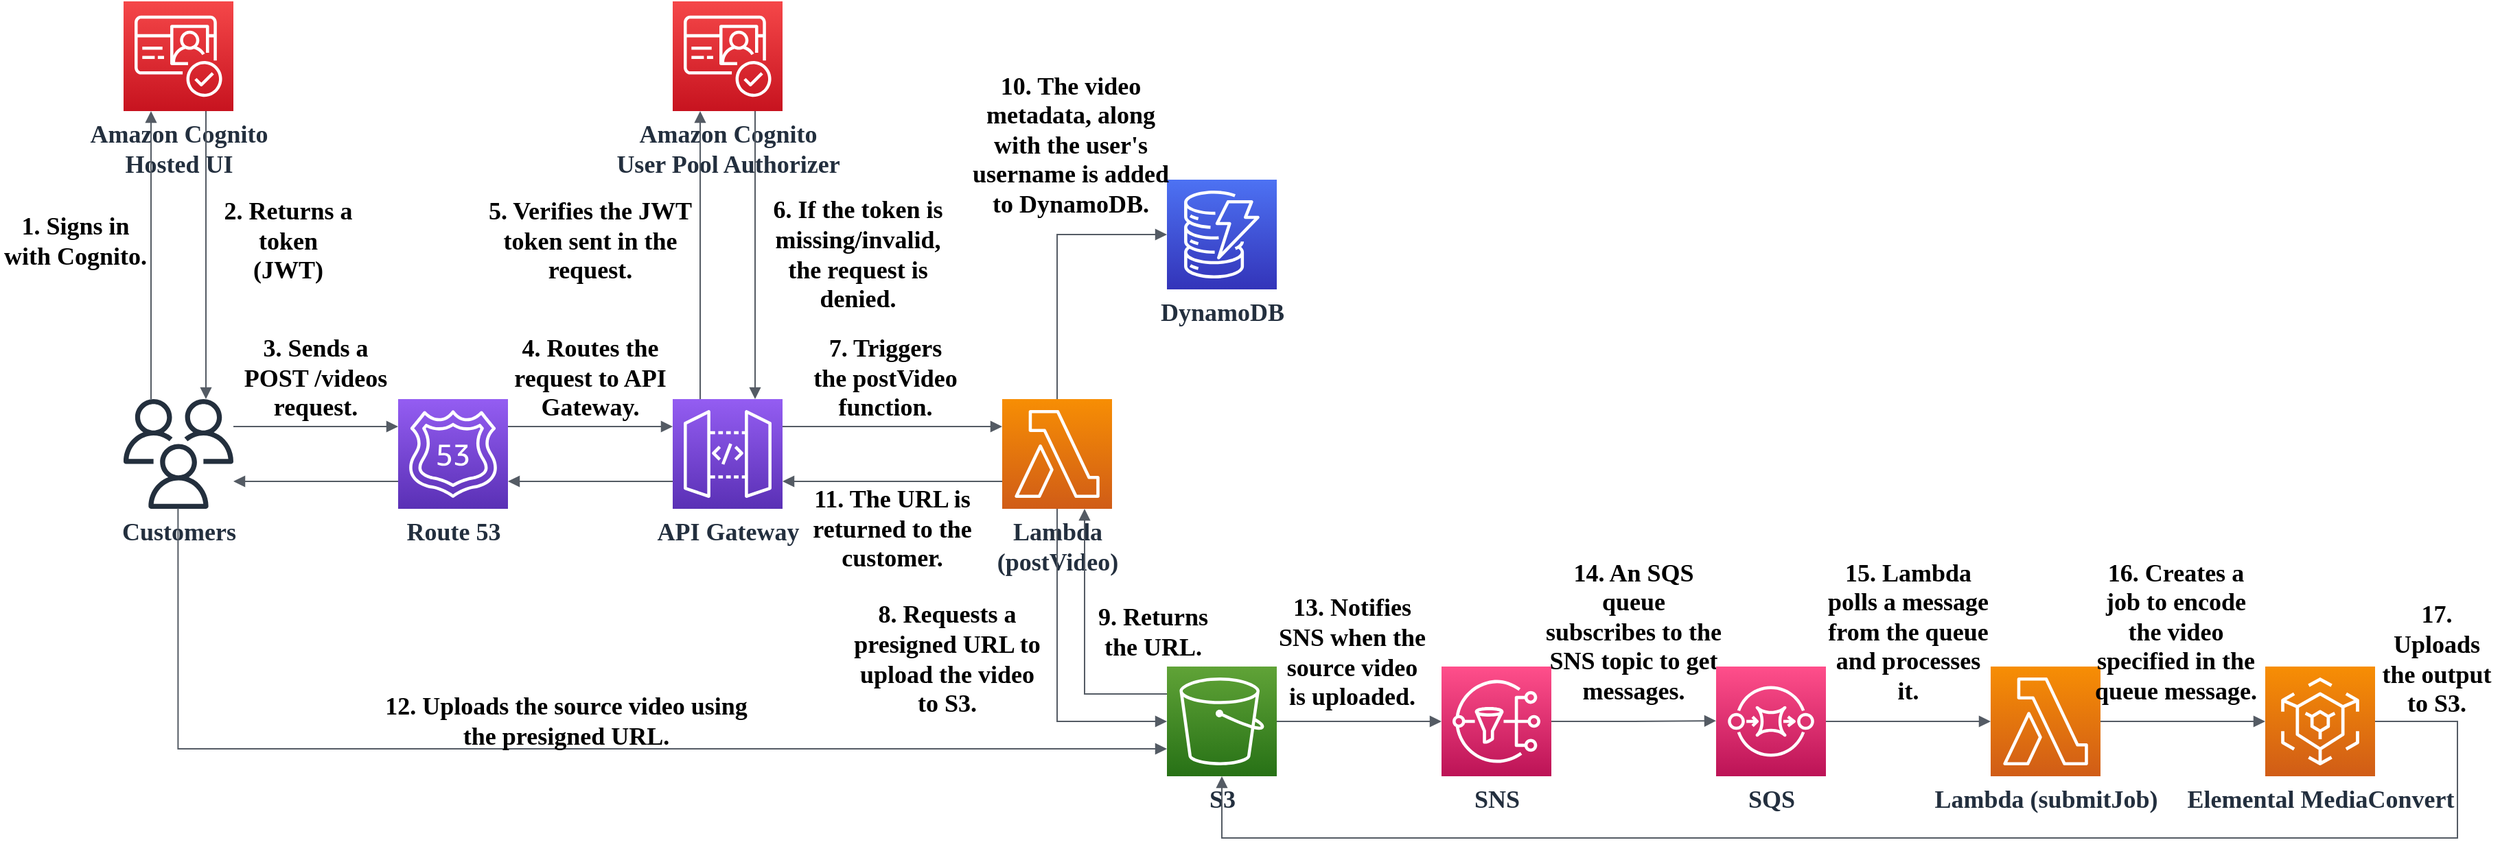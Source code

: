 <mxfile version="21.6.6" type="google">
  <diagram name="Page-1" id="Qzn1dw9HE1A1PYmnU8dQ">
    <mxGraphModel grid="1" page="1" gridSize="10" guides="1" tooltips="1" connect="1" arrows="1" fold="1" pageScale="1" pageWidth="850" pageHeight="1100" math="0" shadow="0">
      <root>
        <mxCell id="0" />
        <mxCell id="1" parent="0" />
        <mxCell id="IEjlk21TAKcfXeK77vQE-1" value="Customers" style="sketch=0;outlineConnect=0;fontColor=#232F3E;gradientColor=none;fillColor=#232F3D;strokeColor=none;dashed=0;verticalLabelPosition=bottom;verticalAlign=top;align=center;html=1;fontSize=18;fontStyle=1;aspect=fixed;pointerEvents=1;shape=mxgraph.aws4.users;points=[[0,0.25,0,0,0],[0,0.75,0,0,0],[0.25,0,0,0,0],[0.25,1,0,0,0],[0.75,0,0,0,0],[0.75,1,0,0,0],[1,0.25,0,0,0],[1,0.75,0,0,0]];fontFamily=calibri;" vertex="1" parent="1">
          <mxGeometry x="240" y="360" width="80" height="80" as="geometry" />
        </mxCell>
        <mxCell id="IEjlk21TAKcfXeK77vQE-2" value="Amazon Cognito&lt;br style=&quot;font-size: 18px;&quot;&gt;Hosted UI" style="sketch=0;points=[[0,0,0],[0.25,0,0],[0.5,0,0],[0.75,0,0],[1,0,0],[0,1,0],[0.25,1,0],[0.5,1,0],[0.75,1,0],[1,1,0],[0,0.25,0],[0,0.5,0],[0,0.75,0],[1,0.25,0],[1,0.5,0],[1,0.75,0]];outlineConnect=0;fontColor=#232F3E;gradientColor=#F54749;gradientDirection=north;fillColor=#C7131F;strokeColor=#ffffff;dashed=0;verticalLabelPosition=bottom;verticalAlign=top;align=center;html=1;fontSize=18;fontStyle=1;aspect=fixed;shape=mxgraph.aws4.resourceIcon;resIcon=mxgraph.aws4.cognito;fontFamily=calibri;" vertex="1" parent="1">
          <mxGeometry x="240" y="70" width="80" height="80" as="geometry" />
        </mxCell>
        <mxCell id="IEjlk21TAKcfXeK77vQE-3" value="Route 53" style="sketch=0;points=[[0,0,0],[0.25,0,0],[0.5,0,0],[0.75,0,0],[1,0,0],[0,1,0],[0.25,1,0],[0.5,1,0],[0.75,1,0],[1,1,0],[0,0.25,0],[0,0.5,0],[0,0.75,0],[1,0.25,0],[1,0.5,0],[1,0.75,0]];outlineConnect=0;fontColor=#232F3E;gradientColor=#945DF2;gradientDirection=north;fillColor=#5A30B5;strokeColor=#ffffff;dashed=0;verticalLabelPosition=bottom;verticalAlign=top;align=center;html=1;fontSize=18;fontStyle=1;aspect=fixed;shape=mxgraph.aws4.resourceIcon;resIcon=mxgraph.aws4.route_53;fontFamily=calibri;" vertex="1" parent="1">
          <mxGeometry x="440" y="360" width="80" height="80" as="geometry" />
        </mxCell>
        <mxCell id="IEjlk21TAKcfXeK77vQE-4" value="API Gateway" style="sketch=0;points=[[0,0,0],[0.25,0,0],[0.5,0,0],[0.75,0,0],[1,0,0],[0,1,0],[0.25,1,0],[0.5,1,0],[0.75,1,0],[1,1,0],[0,0.25,0],[0,0.5,0],[0,0.75,0],[1,0.25,0],[1,0.5,0],[1,0.75,0]];outlineConnect=0;fontColor=#232F3E;gradientColor=#945DF2;gradientDirection=north;fillColor=#5A30B5;strokeColor=#ffffff;dashed=0;verticalLabelPosition=bottom;verticalAlign=top;align=center;html=1;fontSize=18;fontStyle=1;aspect=fixed;shape=mxgraph.aws4.resourceIcon;resIcon=mxgraph.aws4.api_gateway;fontFamily=calibri;" vertex="1" parent="1">
          <mxGeometry x="640" y="360" width="80" height="80" as="geometry" />
        </mxCell>
        <mxCell id="IEjlk21TAKcfXeK77vQE-5" value="Lambda&lt;br&gt;(postVideo)" style="sketch=0;points=[[0,0,0],[0.25,0,0],[0.5,0,0],[0.75,0,0],[1,0,0],[0,1,0],[0.25,1,0],[0.5,1,0],[0.75,1,0],[1,1,0],[0,0.25,0],[0,0.5,0],[0,0.75,0],[1,0.25,0],[1,0.5,0],[1,0.75,0]];outlineConnect=0;fontColor=#232F3E;gradientColor=#F78E04;gradientDirection=north;fillColor=#D05C17;strokeColor=#ffffff;dashed=0;verticalLabelPosition=bottom;verticalAlign=top;align=center;html=1;fontSize=18;fontStyle=1;aspect=fixed;shape=mxgraph.aws4.resourceIcon;resIcon=mxgraph.aws4.lambda;fontFamily=calibri;" vertex="1" parent="1">
          <mxGeometry x="880" y="360" width="80" height="80" as="geometry" />
        </mxCell>
        <mxCell id="IEjlk21TAKcfXeK77vQE-6" value="DynamoDB" style="sketch=0;points=[[0,0,0],[0.25,0,0],[0.5,0,0],[0.75,0,0],[1,0,0],[0,1,0],[0.25,1,0],[0.5,1,0],[0.75,1,0],[1,1,0],[0,0.25,0],[0,0.5,0],[0,0.75,0],[1,0.25,0],[1,0.5,0],[1,0.75,0]];outlineConnect=0;fontColor=#232F3E;gradientColor=#4D72F3;gradientDirection=north;fillColor=#3334B9;strokeColor=#ffffff;dashed=0;verticalLabelPosition=bottom;verticalAlign=top;align=center;html=1;fontSize=18;fontStyle=1;aspect=fixed;shape=mxgraph.aws4.resourceIcon;resIcon=mxgraph.aws4.dynamodb;fontFamily=calibri;" vertex="1" parent="1">
          <mxGeometry x="1000" y="200" width="80" height="80" as="geometry" />
        </mxCell>
        <mxCell id="IEjlk21TAKcfXeK77vQE-7" value="S3" style="sketch=0;points=[[0,0,0],[0.25,0,0],[0.5,0,0],[0.75,0,0],[1,0,0],[0,1,0],[0.25,1,0],[0.5,1,0],[0.75,1,0],[1,1,0],[0,0.25,0],[0,0.5,0],[0,0.75,0],[1,0.25,0],[1,0.5,0],[1,0.75,0]];outlineConnect=0;fontColor=#232F3E;gradientColor=#60A337;gradientDirection=north;fillColor=#277116;strokeColor=#ffffff;dashed=0;verticalLabelPosition=bottom;verticalAlign=top;align=center;html=1;fontSize=18;fontStyle=1;aspect=fixed;shape=mxgraph.aws4.resourceIcon;resIcon=mxgraph.aws4.s3;fontFamily=calibri;" vertex="1" parent="1">
          <mxGeometry x="1000" y="555" width="80" height="80" as="geometry" />
        </mxCell>
        <mxCell id="IEjlk21TAKcfXeK77vQE-8" value="Amazon Cognito&lt;br style=&quot;font-size: 18px;&quot;&gt;User Pool Authorizer" style="sketch=0;points=[[0,0,0],[0.25,0,0],[0.5,0,0],[0.75,0,0],[1,0,0],[0,1,0],[0.25,1,0],[0.5,1,0],[0.75,1,0],[1,1,0],[0,0.25,0],[0,0.5,0],[0,0.75,0],[1,0.25,0],[1,0.5,0],[1,0.75,0]];outlineConnect=0;fontColor=#232F3E;gradientColor=#F54749;gradientDirection=north;fillColor=#C7131F;strokeColor=#ffffff;dashed=0;verticalLabelPosition=bottom;verticalAlign=top;align=center;html=1;fontSize=18;fontStyle=1;aspect=fixed;shape=mxgraph.aws4.resourceIcon;resIcon=mxgraph.aws4.cognito;fontFamily=calibri;" vertex="1" parent="1">
          <mxGeometry x="640" y="70" width="80" height="80" as="geometry" />
        </mxCell>
        <mxCell id="IEjlk21TAKcfXeK77vQE-9" value="Lambda (submitJob)" style="sketch=0;points=[[0,0,0],[0.25,0,0],[0.5,0,0],[0.75,0,0],[1,0,0],[0,1,0],[0.25,1,0],[0.5,1,0],[0.75,1,0],[1,1,0],[0,0.25,0],[0,0.5,0],[0,0.75,0],[1,0.25,0],[1,0.5,0],[1,0.75,0]];outlineConnect=0;fontColor=#232F3E;gradientColor=#F78E04;gradientDirection=north;fillColor=#D05C17;strokeColor=#ffffff;dashed=0;verticalLabelPosition=bottom;verticalAlign=top;align=center;html=1;fontSize=18;fontStyle=1;aspect=fixed;shape=mxgraph.aws4.resourceIcon;resIcon=mxgraph.aws4.lambda;fontFamily=calibri;" vertex="1" parent="1">
          <mxGeometry x="1600" y="555" width="80" height="80" as="geometry" />
        </mxCell>
        <mxCell id="IEjlk21TAKcfXeK77vQE-11" value="" style="edgeStyle=orthogonalEdgeStyle;html=1;endArrow=block;elbow=vertical;startArrow=none;endFill=1;strokeColor=#545B64;rounded=0;entryX=0.25;entryY=1;entryDx=0;entryDy=0;entryPerimeter=0;exitX=0.25;exitY=0;exitDx=0;exitDy=0;exitPerimeter=0;fontFamily=calibri;fontStyle=1;fontSize=18;" edge="1" parent="1" source="IEjlk21TAKcfXeK77vQE-1" target="IEjlk21TAKcfXeK77vQE-2">
          <mxGeometry width="100" relative="1" as="geometry">
            <mxPoint x="350" y="330" as="sourcePoint" />
            <mxPoint x="450" y="330" as="targetPoint" />
          </mxGeometry>
        </mxCell>
        <mxCell id="IEjlk21TAKcfXeK77vQE-12" value="" style="edgeStyle=orthogonalEdgeStyle;html=1;endArrow=block;elbow=vertical;startArrow=none;endFill=1;strokeColor=#545B64;rounded=0;exitX=0.75;exitY=1;exitDx=0;exitDy=0;exitPerimeter=0;entryX=0.75;entryY=0;entryDx=0;entryDy=0;entryPerimeter=0;fontFamily=calibri;fontStyle=1;fontSize=18;" edge="1" parent="1" source="IEjlk21TAKcfXeK77vQE-2" target="IEjlk21TAKcfXeK77vQE-1">
          <mxGeometry width="100" relative="1" as="geometry">
            <mxPoint x="350" y="330" as="sourcePoint" />
            <mxPoint x="450" y="330" as="targetPoint" />
          </mxGeometry>
        </mxCell>
        <mxCell id="IEjlk21TAKcfXeK77vQE-13" value="" style="edgeStyle=orthogonalEdgeStyle;html=1;endArrow=block;elbow=vertical;startArrow=none;endFill=1;strokeColor=#545B64;rounded=0;exitX=0.25;exitY=0;exitDx=0;exitDy=0;exitPerimeter=0;entryX=0.25;entryY=1;entryDx=0;entryDy=0;entryPerimeter=0;fontFamily=calibri;fontStyle=1;fontSize=18;" edge="1" parent="1" source="IEjlk21TAKcfXeK77vQE-4" target="IEjlk21TAKcfXeK77vQE-8">
          <mxGeometry width="100" relative="1" as="geometry">
            <mxPoint x="690" y="300" as="sourcePoint" />
            <mxPoint x="790" y="300" as="targetPoint" />
          </mxGeometry>
        </mxCell>
        <mxCell id="IEjlk21TAKcfXeK77vQE-14" value="" style="edgeStyle=orthogonalEdgeStyle;html=1;endArrow=block;elbow=vertical;startArrow=none;endFill=1;strokeColor=#545B64;rounded=0;exitX=0.75;exitY=1;exitDx=0;exitDy=0;exitPerimeter=0;entryX=0.75;entryY=0;entryDx=0;entryDy=0;entryPerimeter=0;fontFamily=calibri;fontStyle=1;fontSize=18;" edge="1" parent="1" source="IEjlk21TAKcfXeK77vQE-8" target="IEjlk21TAKcfXeK77vQE-4">
          <mxGeometry width="100" relative="1" as="geometry">
            <mxPoint x="690" y="300" as="sourcePoint" />
            <mxPoint x="790" y="300" as="targetPoint" />
          </mxGeometry>
        </mxCell>
        <mxCell id="IEjlk21TAKcfXeK77vQE-15" value="" style="edgeStyle=orthogonalEdgeStyle;html=1;endArrow=block;elbow=vertical;startArrow=none;endFill=1;strokeColor=#545B64;rounded=0;exitX=0.5;exitY=1;exitDx=0;exitDy=0;exitPerimeter=0;entryX=0;entryY=0.5;entryDx=0;entryDy=0;entryPerimeter=0;fontFamily=calibri;fontStyle=1;fontSize=18;" edge="1" parent="1" source="IEjlk21TAKcfXeK77vQE-5" target="IEjlk21TAKcfXeK77vQE-7">
          <mxGeometry width="100" relative="1" as="geometry">
            <mxPoint x="890" y="490" as="sourcePoint" />
            <mxPoint x="990" y="490" as="targetPoint" />
          </mxGeometry>
        </mxCell>
        <mxCell id="IEjlk21TAKcfXeK77vQE-16" value="" style="edgeStyle=orthogonalEdgeStyle;html=1;endArrow=block;elbow=vertical;startArrow=none;endFill=1;strokeColor=#545B64;rounded=0;entryX=0.75;entryY=1;entryDx=0;entryDy=0;entryPerimeter=0;exitX=0;exitY=0.25;exitDx=0;exitDy=0;exitPerimeter=0;fontFamily=calibri;fontStyle=1;fontSize=18;" edge="1" parent="1" source="IEjlk21TAKcfXeK77vQE-7" target="IEjlk21TAKcfXeK77vQE-5">
          <mxGeometry width="100" relative="1" as="geometry">
            <mxPoint x="890" y="490" as="sourcePoint" />
            <mxPoint x="990" y="490" as="targetPoint" />
          </mxGeometry>
        </mxCell>
        <mxCell id="IEjlk21TAKcfXeK77vQE-17" value="" style="edgeStyle=orthogonalEdgeStyle;html=1;endArrow=block;elbow=vertical;startArrow=none;endFill=1;strokeColor=#545B64;rounded=0;exitX=0.5;exitY=0;exitDx=0;exitDy=0;exitPerimeter=0;entryX=0;entryY=0.5;entryDx=0;entryDy=0;entryPerimeter=0;fontFamily=calibri;fontStyle=1;fontSize=18;" edge="1" parent="1" source="IEjlk21TAKcfXeK77vQE-5" target="IEjlk21TAKcfXeK77vQE-6">
          <mxGeometry width="100" relative="1" as="geometry">
            <mxPoint x="980" y="320" as="sourcePoint" />
            <mxPoint x="1080" y="320" as="targetPoint" />
          </mxGeometry>
        </mxCell>
        <mxCell id="IEjlk21TAKcfXeK77vQE-18" value="" style="edgeStyle=orthogonalEdgeStyle;html=1;endArrow=block;elbow=vertical;startArrow=none;endFill=1;strokeColor=#545B64;rounded=0;exitX=1;exitY=0.5;exitDx=0;exitDy=0;exitPerimeter=0;fontFamily=calibri;fontStyle=1;entryX=0;entryY=0.5;entryDx=0;entryDy=0;entryPerimeter=0;fontSize=18;" edge="1" parent="1" source="IEjlk21TAKcfXeK77vQE-7" target="pK2lVTJmEqcKdOLYfoWb-1">
          <mxGeometry width="100" relative="1" as="geometry">
            <mxPoint x="1090" y="559.9" as="sourcePoint" />
            <mxPoint x="1200" y="560" as="targetPoint" />
          </mxGeometry>
        </mxCell>
        <mxCell id="IEjlk21TAKcfXeK77vQE-19" value="" style="edgeStyle=orthogonalEdgeStyle;html=1;endArrow=block;elbow=vertical;startArrow=none;endFill=1;strokeColor=#545B64;rounded=0;exitX=1;exitY=0.5;exitDx=0;exitDy=0;exitPerimeter=0;fontFamily=calibri;fontStyle=1;fontSize=18;" edge="1" parent="1" source="IEjlk21TAKcfXeK77vQE-9" target="IEjlk21TAKcfXeK77vQE-43">
          <mxGeometry width="100" relative="1" as="geometry">
            <mxPoint x="1720" y="500" as="sourcePoint" />
            <mxPoint x="1820" y="500" as="targetPoint" />
          </mxGeometry>
        </mxCell>
        <mxCell id="IEjlk21TAKcfXeK77vQE-20" value="" style="edgeStyle=orthogonalEdgeStyle;html=1;endArrow=block;elbow=vertical;startArrow=none;endFill=1;strokeColor=#545B64;rounded=0;exitX=1;exitY=0.25;exitDx=0;exitDy=0;exitPerimeter=0;entryX=0;entryY=0.25;entryDx=0;entryDy=0;entryPerimeter=0;fontFamily=calibri;fontStyle=1;fontSize=18;" edge="1" parent="1" source="IEjlk21TAKcfXeK77vQE-4" target="IEjlk21TAKcfXeK77vQE-5">
          <mxGeometry width="100" relative="1" as="geometry">
            <mxPoint x="730" y="380" as="sourcePoint" />
            <mxPoint x="830" y="380" as="targetPoint" />
          </mxGeometry>
        </mxCell>
        <mxCell id="IEjlk21TAKcfXeK77vQE-21" value="" style="edgeStyle=orthogonalEdgeStyle;html=1;endArrow=none;elbow=vertical;startArrow=block;startFill=1;strokeColor=#545B64;rounded=0;exitX=1;exitY=0.75;exitDx=0;exitDy=0;exitPerimeter=0;entryX=0;entryY=0.75;entryDx=0;entryDy=0;entryPerimeter=0;fontFamily=calibri;fontStyle=1;fontSize=18;" edge="1" parent="1" source="IEjlk21TAKcfXeK77vQE-4" target="IEjlk21TAKcfXeK77vQE-5">
          <mxGeometry width="100" relative="1" as="geometry">
            <mxPoint x="770" y="420" as="sourcePoint" />
            <mxPoint x="820" y="440" as="targetPoint" />
          </mxGeometry>
        </mxCell>
        <mxCell id="IEjlk21TAKcfXeK77vQE-22" value="" style="edgeStyle=orthogonalEdgeStyle;html=1;endArrow=block;elbow=vertical;startArrow=none;endFill=1;strokeColor=#545B64;rounded=0;entryX=0;entryY=0.75;entryDx=0;entryDy=0;entryPerimeter=0;exitX=0.496;exitY=0.996;exitDx=0;exitDy=0;exitPerimeter=0;fontFamily=calibri;fontStyle=1;fontSize=18;" edge="1" parent="1" source="IEjlk21TAKcfXeK77vQE-1" target="IEjlk21TAKcfXeK77vQE-7">
          <mxGeometry width="100" relative="1" as="geometry">
            <mxPoint x="280" y="470" as="sourcePoint" />
            <mxPoint x="850" y="490" as="targetPoint" />
          </mxGeometry>
        </mxCell>
        <mxCell id="IEjlk21TAKcfXeK77vQE-23" value="" style="edgeStyle=orthogonalEdgeStyle;html=1;endArrow=block;elbow=vertical;startArrow=none;endFill=1;strokeColor=#545B64;rounded=0;exitX=1;exitY=0.25;exitDx=0;exitDy=0;exitPerimeter=0;entryX=0;entryY=0.25;entryDx=0;entryDy=0;entryPerimeter=0;fontFamily=calibri;fontStyle=1;fontSize=18;" edge="1" parent="1" source="IEjlk21TAKcfXeK77vQE-1" target="IEjlk21TAKcfXeK77vQE-3">
          <mxGeometry width="100" relative="1" as="geometry">
            <mxPoint x="440" y="390" as="sourcePoint" />
            <mxPoint x="540" y="390" as="targetPoint" />
          </mxGeometry>
        </mxCell>
        <mxCell id="IEjlk21TAKcfXeK77vQE-24" value="" style="edgeStyle=orthogonalEdgeStyle;html=1;endArrow=none;elbow=vertical;startArrow=block;startFill=1;strokeColor=#545B64;rounded=0;exitX=1;exitY=0.75;exitDx=0;exitDy=0;exitPerimeter=0;entryX=0;entryY=0.75;entryDx=0;entryDy=0;entryPerimeter=0;fontFamily=calibri;fontStyle=1;fontSize=18;" edge="1" parent="1" source="IEjlk21TAKcfXeK77vQE-1" target="IEjlk21TAKcfXeK77vQE-3">
          <mxGeometry width="100" relative="1" as="geometry">
            <mxPoint x="440" y="390" as="sourcePoint" />
            <mxPoint x="540" y="390" as="targetPoint" />
          </mxGeometry>
        </mxCell>
        <mxCell id="IEjlk21TAKcfXeK77vQE-25" value="" style="edgeStyle=orthogonalEdgeStyle;html=1;endArrow=block;elbow=vertical;startArrow=none;endFill=1;strokeColor=#545B64;rounded=0;exitX=1;exitY=0.25;exitDx=0;exitDy=0;exitPerimeter=0;entryX=0;entryY=0.25;entryDx=0;entryDy=0;entryPerimeter=0;fontFamily=calibri;fontStyle=1;fontSize=18;" edge="1" parent="1" source="IEjlk21TAKcfXeK77vQE-3" target="IEjlk21TAKcfXeK77vQE-4">
          <mxGeometry width="100" relative="1" as="geometry">
            <mxPoint x="560" y="410" as="sourcePoint" />
            <mxPoint x="640" y="380" as="targetPoint" />
          </mxGeometry>
        </mxCell>
        <mxCell id="IEjlk21TAKcfXeK77vQE-26" value="" style="edgeStyle=orthogonalEdgeStyle;html=1;endArrow=none;elbow=vertical;startArrow=block;startFill=1;strokeColor=#545B64;rounded=0;exitX=1;exitY=0.75;exitDx=0;exitDy=0;exitPerimeter=0;entryX=0;entryY=0.75;entryDx=0;entryDy=0;entryPerimeter=0;fontFamily=calibri;fontStyle=1;fontSize=18;" edge="1" parent="1" source="IEjlk21TAKcfXeK77vQE-3" target="IEjlk21TAKcfXeK77vQE-4">
          <mxGeometry width="100" relative="1" as="geometry">
            <mxPoint x="560" y="410" as="sourcePoint" />
            <mxPoint x="640" y="420" as="targetPoint" />
          </mxGeometry>
        </mxCell>
        <mxCell id="IEjlk21TAKcfXeK77vQE-27" value="1. Signs in with Cognito." style="text;html=1;strokeColor=none;fillColor=none;align=center;verticalAlign=middle;whiteSpace=wrap;rounded=0;fontFamily=calibri;fontStyle=1;fontSize=18;" vertex="1" parent="1">
          <mxGeometry x="150" y="230" width="110" height="30" as="geometry" />
        </mxCell>
        <mxCell id="IEjlk21TAKcfXeK77vQE-28" value="2. Returns a token (JWT)" style="text;html=1;strokeColor=none;fillColor=none;align=center;verticalAlign=middle;whiteSpace=wrap;rounded=0;fontFamily=calibri;fontStyle=1;fontSize=18;" vertex="1" parent="1">
          <mxGeometry x="310" y="230" width="100" height="30" as="geometry" />
        </mxCell>
        <mxCell id="IEjlk21TAKcfXeK77vQE-29" value="3. Sends a POST /videos request." style="text;html=1;strokeColor=none;fillColor=none;align=center;verticalAlign=middle;whiteSpace=wrap;rounded=0;fontFamily=calibri;fontStyle=1;fontSize=18;" vertex="1" parent="1">
          <mxGeometry x="320" y="330" width="120" height="30" as="geometry" />
        </mxCell>
        <mxCell id="IEjlk21TAKcfXeK77vQE-30" value="4. Routes the request to API Gateway." style="text;html=1;strokeColor=none;fillColor=none;align=center;verticalAlign=middle;whiteSpace=wrap;rounded=0;fontFamily=calibri;fontStyle=1;fontSize=18;" vertex="1" parent="1">
          <mxGeometry x="520" y="330" width="120" height="30" as="geometry" />
        </mxCell>
        <mxCell id="IEjlk21TAKcfXeK77vQE-31" value="5. Verifies the JWT token sent in the request." style="text;html=1;strokeColor=none;fillColor=none;align=center;verticalAlign=middle;whiteSpace=wrap;rounded=0;fontFamily=calibri;fontStyle=1;fontSize=18;" vertex="1" parent="1">
          <mxGeometry x="500" y="230" width="160" height="30" as="geometry" />
        </mxCell>
        <mxCell id="IEjlk21TAKcfXeK77vQE-32" value="6. If the token is missing/invalid, the request is denied." style="text;html=1;strokeColor=none;fillColor=none;align=center;verticalAlign=middle;whiteSpace=wrap;rounded=0;fontFamily=calibri;fontStyle=1;fontSize=18;" vertex="1" parent="1">
          <mxGeometry x="710" y="240" width="130" height="30" as="geometry" />
        </mxCell>
        <mxCell id="IEjlk21TAKcfXeK77vQE-33" value="7. Triggers the postVideo function." style="text;html=1;strokeColor=none;fillColor=none;align=center;verticalAlign=middle;whiteSpace=wrap;rounded=0;fontFamily=calibri;fontStyle=1;fontSize=18;" vertex="1" parent="1">
          <mxGeometry x="740" y="330" width="110" height="30" as="geometry" />
        </mxCell>
        <mxCell id="IEjlk21TAKcfXeK77vQE-34" value="8. Requests a presigned URL to upload the video to S3." style="text;html=1;strokeColor=none;fillColor=none;align=center;verticalAlign=middle;whiteSpace=wrap;rounded=0;fontFamily=calibri;fontStyle=1;fontSize=18;" vertex="1" parent="1">
          <mxGeometry x="770" y="530" width="140" height="40" as="geometry" />
        </mxCell>
        <mxCell id="IEjlk21TAKcfXeK77vQE-35" value="9. Returns the URL." style="text;html=1;strokeColor=none;fillColor=none;align=center;verticalAlign=middle;whiteSpace=wrap;rounded=0;fontFamily=calibri;fontStyle=1;fontSize=18;" vertex="1" parent="1">
          <mxGeometry x="940" y="515" width="100" height="30" as="geometry" />
        </mxCell>
        <mxCell id="IEjlk21TAKcfXeK77vQE-36" value="10. The video metadata, along with the user&#39;s username is added to DynamoDB." style="text;html=1;strokeColor=none;fillColor=none;align=center;verticalAlign=middle;whiteSpace=wrap;rounded=0;fontFamily=calibri;fontStyle=1;fontSize=18;" vertex="1" parent="1">
          <mxGeometry x="850" y="160" width="160" height="30" as="geometry" />
        </mxCell>
        <mxCell id="IEjlk21TAKcfXeK77vQE-37" value="11. The URL is returned to the customer." style="text;html=1;strokeColor=none;fillColor=none;align=center;verticalAlign=middle;whiteSpace=wrap;rounded=0;fontFamily=calibri;fontStyle=1;fontSize=18;" vertex="1" parent="1">
          <mxGeometry x="740" y="440" width="120" height="30" as="geometry" />
        </mxCell>
        <mxCell id="IEjlk21TAKcfXeK77vQE-38" value="12. Uploads the source video using the presigned URL." style="text;html=1;strokeColor=none;fillColor=none;align=center;verticalAlign=middle;whiteSpace=wrap;rounded=0;fontFamily=calibri;fontStyle=1;fontSize=18;" vertex="1" parent="1">
          <mxGeometry x="420" y="580" width="285" height="30" as="geometry" />
        </mxCell>
        <mxCell id="IEjlk21TAKcfXeK77vQE-39" value="14. An SQS queue subscribes to the SNS topic to get messages." style="text;html=1;strokeColor=none;fillColor=none;align=center;verticalAlign=middle;whiteSpace=wrap;rounded=0;fontFamily=calibri;fontStyle=1;fontSize=18;" vertex="1" parent="1">
          <mxGeometry x="1275" y="515" width="130" height="30" as="geometry" />
        </mxCell>
        <mxCell id="IEjlk21TAKcfXeK77vQE-40" value="16. Creates a job to encode the video specified in the queue message." style="text;html=1;strokeColor=none;fillColor=none;align=center;verticalAlign=middle;whiteSpace=wrap;rounded=0;fontFamily=calibri;fontStyle=1;fontSize=18;" vertex="1" parent="1">
          <mxGeometry x="1670" y="515" width="130" height="30" as="geometry" />
        </mxCell>
        <mxCell id="IEjlk21TAKcfXeK77vQE-43" value="Elemental MediaConvert" style="sketch=0;points=[[0,0,0],[0.25,0,0],[0.5,0,0],[0.75,0,0],[1,0,0],[0,1,0],[0.25,1,0],[0.5,1,0],[0.75,1,0],[1,1,0],[0,0.25,0],[0,0.5,0],[0,0.75,0],[1,0.25,0],[1,0.5,0],[1,0.75,0]];outlineConnect=0;fontColor=#232F3E;gradientColor=#F78E04;gradientDirection=north;fillColor=#D05C17;strokeColor=#ffffff;dashed=0;verticalLabelPosition=bottom;verticalAlign=top;align=center;html=1;fontSize=18;fontStyle=1;aspect=fixed;shape=mxgraph.aws4.resourceIcon;resIcon=mxgraph.aws4.elemental_mediaconvert;fontFamily=calibri;" vertex="1" parent="1">
          <mxGeometry x="1800" y="555" width="80" height="80" as="geometry" />
        </mxCell>
        <mxCell id="IEjlk21TAKcfXeK77vQE-44" value="" style="edgeStyle=orthogonalEdgeStyle;html=1;endArrow=block;elbow=vertical;startArrow=none;endFill=1;strokeColor=#545B64;rounded=0;fontFamily=calibri;fontStyle=1;exitX=1;exitY=0.5;exitDx=0;exitDy=0;exitPerimeter=0;entryX=0.5;entryY=1;entryDx=0;entryDy=0;entryPerimeter=0;fontSize=18;" edge="1" parent="1" source="IEjlk21TAKcfXeK77vQE-43" target="IEjlk21TAKcfXeK77vQE-7">
          <mxGeometry width="100" relative="1" as="geometry">
            <mxPoint x="1700" y="640.26" as="sourcePoint" />
            <mxPoint x="1800" y="560" as="targetPoint" />
            <Array as="points">
              <mxPoint x="1940" y="595" />
              <mxPoint x="1940" y="680" />
              <mxPoint x="1040" y="680" />
            </Array>
          </mxGeometry>
        </mxCell>
        <mxCell id="IEjlk21TAKcfXeK77vQE-45" value="17. Uploads the output to S3." style="text;html=1;strokeColor=none;fillColor=none;align=center;verticalAlign=middle;whiteSpace=wrap;rounded=0;fontFamily=calibri;fontStyle=1;fontSize=18;" vertex="1" parent="1">
          <mxGeometry x="1880" y="535" width="90" height="30" as="geometry" />
        </mxCell>
        <mxCell id="mOTxmtIR1pEWfqdxsE9D-3" value="SQS" style="sketch=0;points=[[0,0,0],[0.25,0,0],[0.5,0,0],[0.75,0,0],[1,0,0],[0,1,0],[0.25,1,0],[0.5,1,0],[0.75,1,0],[1,1,0],[0,0.25,0],[0,0.5,0],[0,0.75,0],[1,0.25,0],[1,0.5,0],[1,0.75,0]];outlineConnect=0;fontColor=#232F3E;gradientColor=#FF4F8B;gradientDirection=north;fillColor=#BC1356;strokeColor=#ffffff;dashed=0;verticalLabelPosition=bottom;verticalAlign=top;align=center;html=1;fontSize=18;fontStyle=1;aspect=fixed;shape=mxgraph.aws4.resourceIcon;resIcon=mxgraph.aws4.sqs;fontFamily=calibri;" vertex="1" parent="1">
          <mxGeometry x="1400" y="555" width="80" height="80" as="geometry" />
        </mxCell>
        <mxCell id="mOTxmtIR1pEWfqdxsE9D-4" value="" style="edgeStyle=orthogonalEdgeStyle;html=1;endArrow=block;elbow=vertical;startArrow=none;endFill=1;strokeColor=#545B64;rounded=0;exitX=1;exitY=0.5;exitDx=0;exitDy=0;exitPerimeter=0;entryX=0;entryY=0.5;entryDx=0;entryDy=0;entryPerimeter=0;fontFamily=calibri;fontStyle=1;fontSize=18;" edge="1" parent="1" source="mOTxmtIR1pEWfqdxsE9D-3" target="IEjlk21TAKcfXeK77vQE-9">
          <mxGeometry width="100" relative="1" as="geometry">
            <mxPoint x="1540" y="530" as="sourcePoint" />
            <mxPoint x="1640" y="530" as="targetPoint" />
          </mxGeometry>
        </mxCell>
        <mxCell id="mOTxmtIR1pEWfqdxsE9D-5" value="15. Lambda polls a message from the queue and processes it." style="text;html=1;strokeColor=none;fillColor=none;align=center;verticalAlign=middle;whiteSpace=wrap;rounded=0;fontFamily=calibri;fontStyle=1;fontSize=18;" vertex="1" parent="1">
          <mxGeometry x="1480" y="515" width="120" height="30" as="geometry" />
        </mxCell>
        <mxCell id="pK2lVTJmEqcKdOLYfoWb-1" value="SNS" style="sketch=0;points=[[0,0,0],[0.25,0,0],[0.5,0,0],[0.75,0,0],[1,0,0],[0,1,0],[0.25,1,0],[0.5,1,0],[0.75,1,0],[1,1,0],[0,0.25,0],[0,0.5,0],[0,0.75,0],[1,0.25,0],[1,0.5,0],[1,0.75,0]];outlineConnect=0;fontColor=#232F3E;gradientColor=#FF4F8B;gradientDirection=north;fillColor=#BC1356;strokeColor=#ffffff;dashed=0;verticalLabelPosition=bottom;verticalAlign=top;align=center;html=1;fontSize=18;fontStyle=1;aspect=fixed;shape=mxgraph.aws4.resourceIcon;resIcon=mxgraph.aws4.sns;fontFamily=calibri;" vertex="1" parent="1">
          <mxGeometry x="1200" y="555" width="80" height="80" as="geometry" />
        </mxCell>
        <mxCell id="pK2lVTJmEqcKdOLYfoWb-2" value="" style="edgeStyle=orthogonalEdgeStyle;html=1;endArrow=block;elbow=vertical;startArrow=none;endFill=1;strokeColor=#545B64;rounded=0;entryX=0;entryY=0.495;entryDx=0;entryDy=0;entryPerimeter=0;exitX=1;exitY=0.5;exitDx=0;exitDy=0;exitPerimeter=0;" edge="1" parent="1" source="pK2lVTJmEqcKdOLYfoWb-1" target="mOTxmtIR1pEWfqdxsE9D-3">
          <mxGeometry width="100" relative="1" as="geometry">
            <mxPoint x="1290" y="594.58" as="sourcePoint" />
            <mxPoint x="1390" y="594.58" as="targetPoint" />
          </mxGeometry>
        </mxCell>
        <mxCell id="pK2lVTJmEqcKdOLYfoWb-3" value="13. Notifies SNS when the source video is uploaded." style="text;html=1;strokeColor=none;fillColor=none;align=center;verticalAlign=middle;whiteSpace=wrap;rounded=0;fontFamily=calibri;fontStyle=1;fontSize=18;" vertex="1" parent="1">
          <mxGeometry x="1080" y="530" width="110" height="30" as="geometry" />
        </mxCell>
      </root>
    </mxGraphModel>
  </diagram>
</mxfile>
